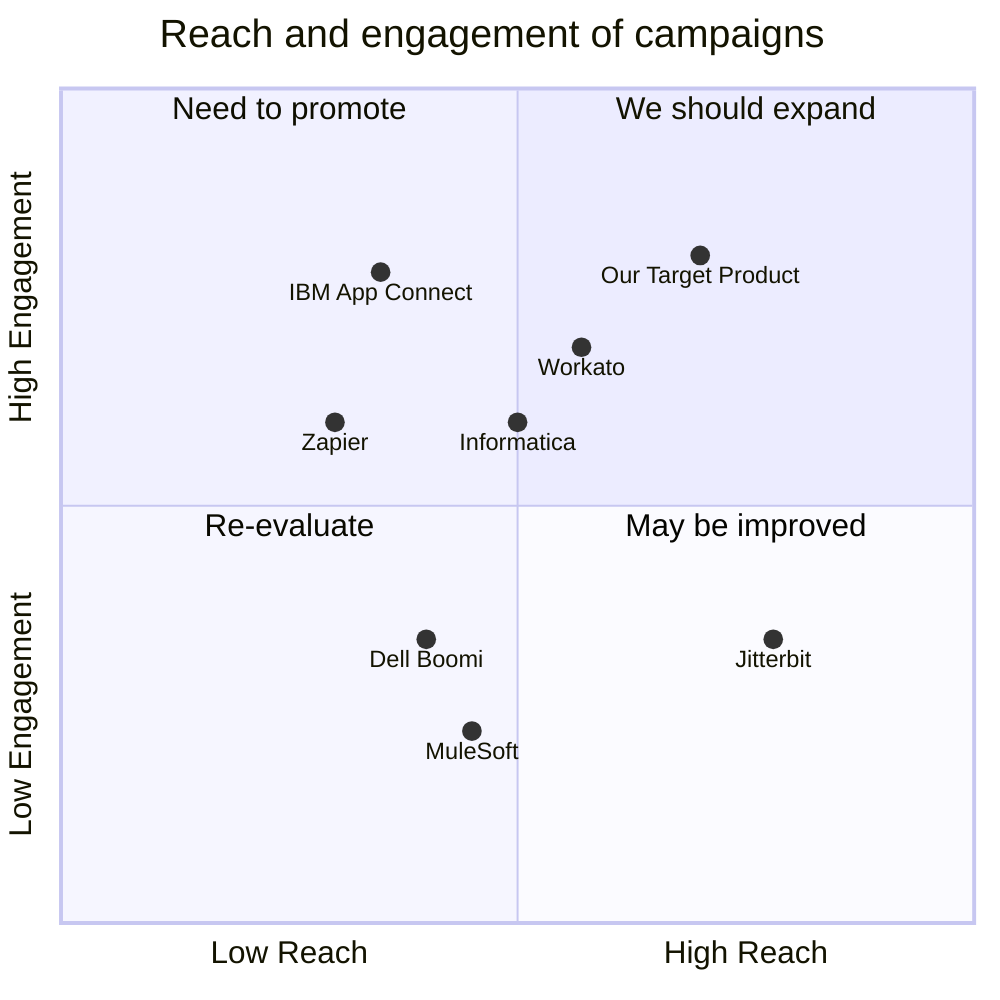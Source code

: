 quadrantChart
    title Reach and engagement of campaigns
    x-axis Low Reach --> High Reach
    y-axis Low Engagement --> High Engagement
    quadrant-1 We should expand
    quadrant-2 Need to promote
    quadrant-3 Re-evaluate
    quadrant-4 May be improved
    "Zapier": [0.3, 0.6]
    "MuleSoft": [0.45, 0.23]
    "Workato": [0.57, 0.69]
    "Jitterbit": [0.78, 0.34]
    "Dell Boomi": [0.40, 0.34]
    "IBM App Connect": [0.35, 0.78]
    "Informatica": [0.5, 0.6]
    "Our Target Product": [0.7, 0.8]